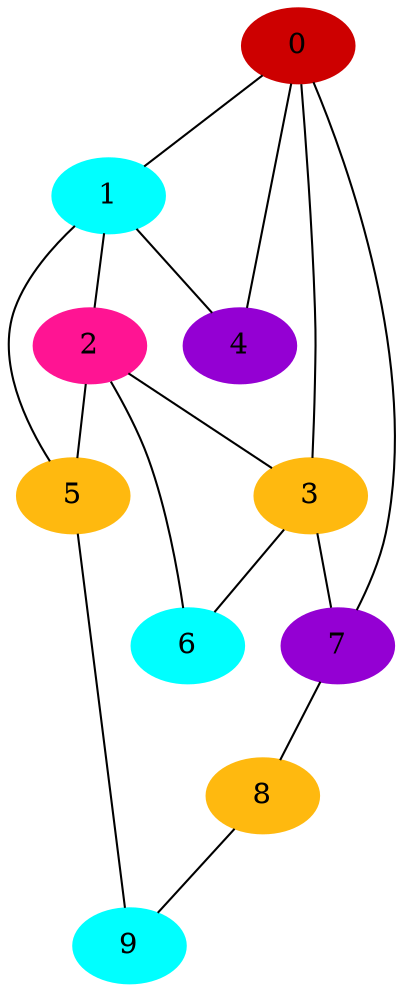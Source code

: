 graph coloring{
0[color=red3,style=filled]
1[color=cyan,style=filled]
2[color=deeppink,style=filled]
3[color=darkgoldenrod1,style=filled]
4[color=darkviolet,style=filled]
5[color=darkgoldenrod1,style=filled]
6[color=cyan,style=filled]
7[color=darkviolet,style=filled]
8[color=darkgoldenrod1,style=filled]
9[color=cyan,style=filled]
	0 --1;
	0 --3;
	0 --4;
	0 --7;

	1 --2;
	1 --4;
	1 --5;

	2 --3;
	2 --5;
	2 --6;

	3 --6;
	3 --7;

4
	5 --9;

6
	7 --8;

	8 --9;

9
}